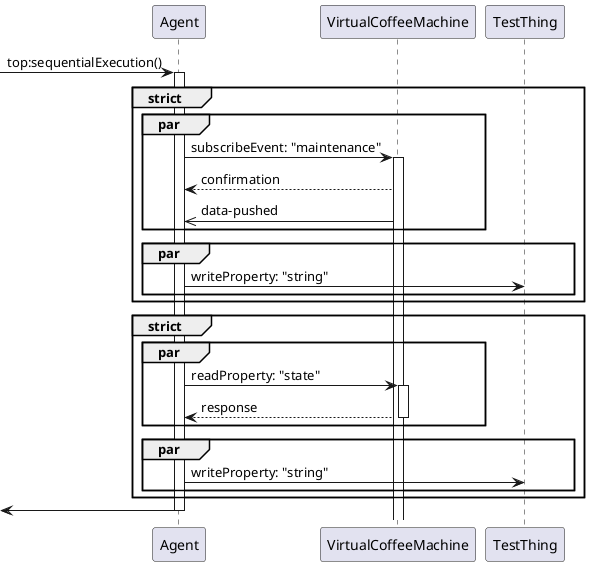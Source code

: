 @startuml sequentialExecution
[->"Agent": top:sequentialExecution()
activate "Agent"

group strict 
par 
"Agent" -> "VirtualCoffeeMachine" : subscribeEvent: "maintenance"
activate "VirtualCoffeeMachine"
"VirtualCoffeeMachine" --> "Agent" : confirmation
"VirtualCoffeeMachine" ->> "Agent" : data-pushed
end 
par 
"Agent" -> "TestThing" : writeProperty: "string"
end
end 

group strict 
par 
"Agent" -> "VirtualCoffeeMachine" : readProperty: "state"
activate "VirtualCoffeeMachine"
"VirtualCoffeeMachine" --> "Agent" : response
deactivate "VirtualCoffeeMachine"
end 
par 
"Agent" -> "TestThing" : writeProperty: "string"
end
end 

[<-"Agent"
deactivate "Agent"
@enduml